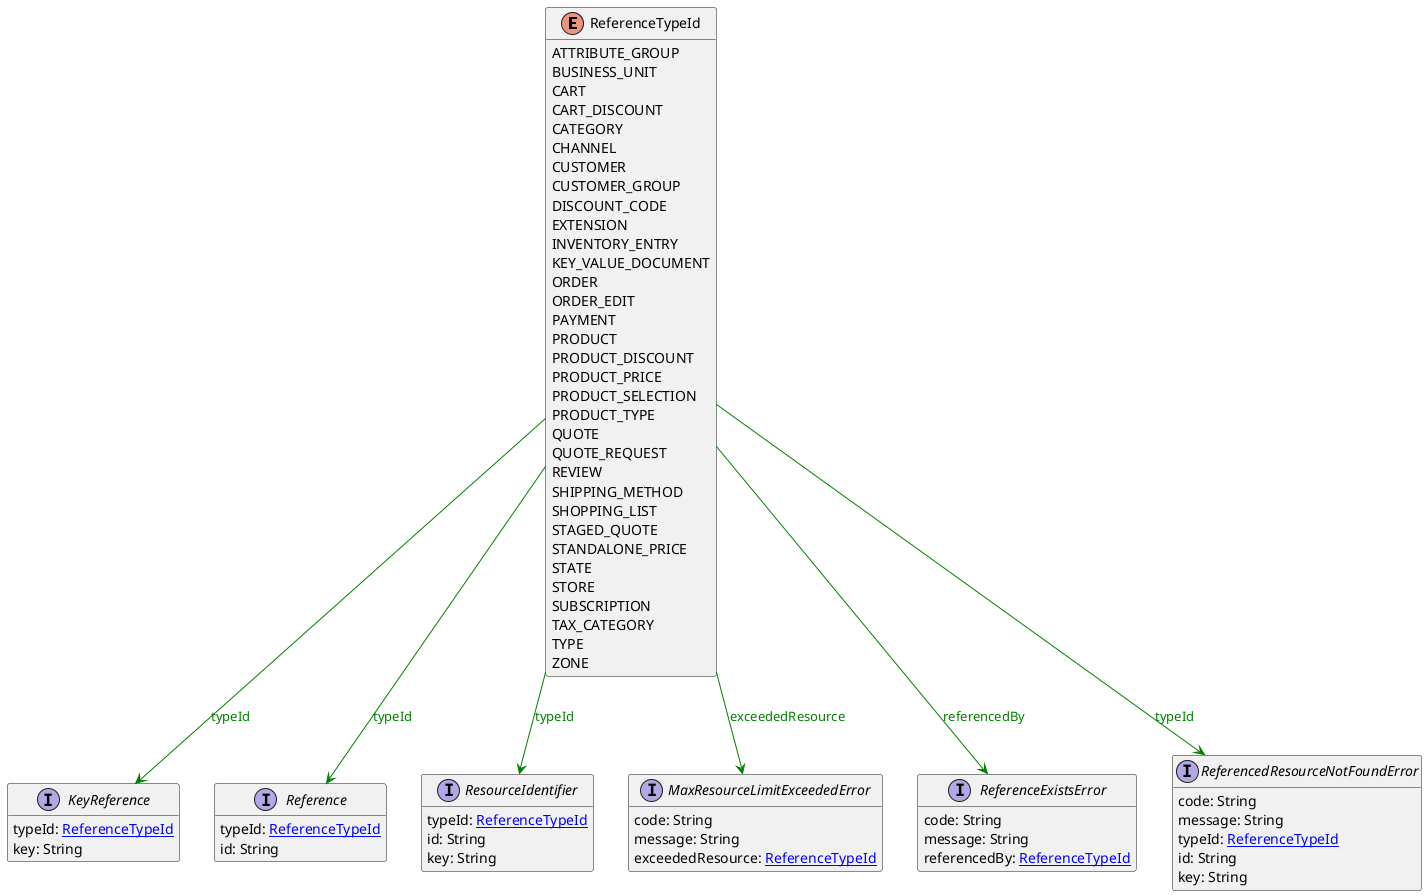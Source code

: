 @startuml

hide methods
enum ReferenceTypeId {
    ATTRIBUTE_GROUP
    BUSINESS_UNIT
    CART
    CART_DISCOUNT
    CATEGORY
    CHANNEL
    CUSTOMER
    CUSTOMER_GROUP
    DISCOUNT_CODE
    EXTENSION
    INVENTORY_ENTRY
    KEY_VALUE_DOCUMENT
    ORDER
    ORDER_EDIT
    PAYMENT
    PRODUCT
    PRODUCT_DISCOUNT
    PRODUCT_PRICE
    PRODUCT_SELECTION
    PRODUCT_TYPE
    QUOTE
    QUOTE_REQUEST
    REVIEW
    SHIPPING_METHOD
    SHOPPING_LIST
    STAGED_QUOTE
    STANDALONE_PRICE
    STATE
    STORE
    SUBSCRIPTION
    TAX_CATEGORY
    TYPE
    ZONE
}
interface KeyReference [[KeyReference.svg]]  {
    typeId: [[ReferenceTypeId.svg ReferenceTypeId]]
    key: String
}
interface Reference [[Reference.svg]]  {
    typeId: [[ReferenceTypeId.svg ReferenceTypeId]]
    id: String
}
interface ResourceIdentifier [[ResourceIdentifier.svg]]  {
    typeId: [[ReferenceTypeId.svg ReferenceTypeId]]
    id: String
    key: String
}
interface MaxResourceLimitExceededError [[MaxResourceLimitExceededError.svg]]  {
    code: String
    message: String
    exceededResource: [[ReferenceTypeId.svg ReferenceTypeId]]
}
interface ReferenceExistsError [[ReferenceExistsError.svg]]  {
    code: String
    message: String
    referencedBy: [[ReferenceTypeId.svg ReferenceTypeId]]
}
interface ReferencedResourceNotFoundError [[ReferencedResourceNotFoundError.svg]]  {
    code: String
    message: String
    typeId: [[ReferenceTypeId.svg ReferenceTypeId]]
    id: String
    key: String
}
ReferenceTypeId --> KeyReference #green;text:green : "typeId"
ReferenceTypeId --> Reference #green;text:green : "typeId"
ReferenceTypeId --> ResourceIdentifier #green;text:green : "typeId"
ReferenceTypeId --> MaxResourceLimitExceededError #green;text:green : "exceededResource"
ReferenceTypeId --> ReferenceExistsError #green;text:green : "referencedBy"
ReferenceTypeId --> ReferencedResourceNotFoundError #green;text:green : "typeId"
@enduml
